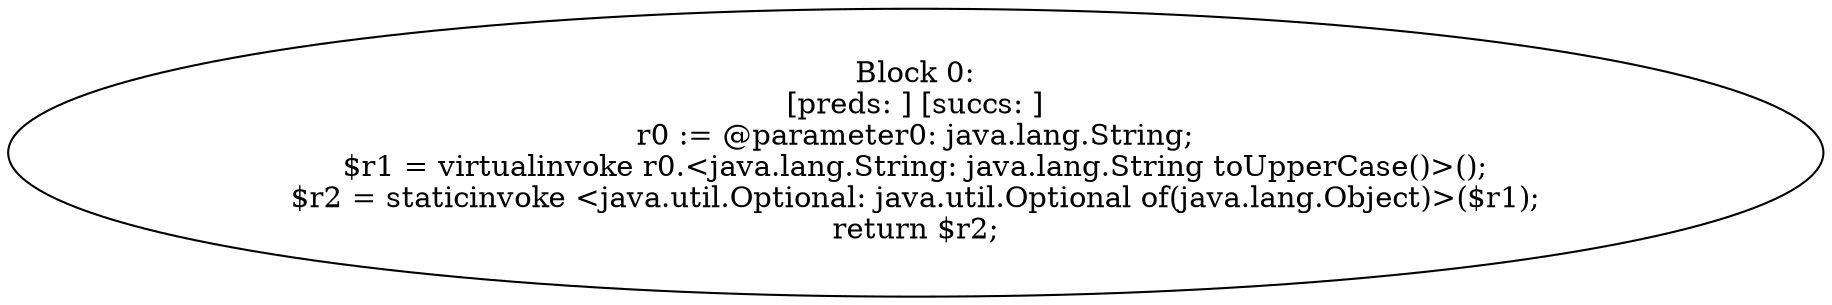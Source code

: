 digraph "unitGraph" {
    "Block 0:
[preds: ] [succs: ]
r0 := @parameter0: java.lang.String;
$r1 = virtualinvoke r0.<java.lang.String: java.lang.String toUpperCase()>();
$r2 = staticinvoke <java.util.Optional: java.util.Optional of(java.lang.Object)>($r1);
return $r2;
"
}
